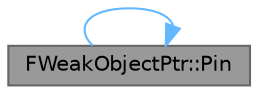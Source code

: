 digraph "FWeakObjectPtr::Pin"
{
 // INTERACTIVE_SVG=YES
 // LATEX_PDF_SIZE
  bgcolor="transparent";
  edge [fontname=Helvetica,fontsize=10,labelfontname=Helvetica,labelfontsize=10];
  node [fontname=Helvetica,fontsize=10,shape=box,height=0.2,width=0.4];
  rankdir="LR";
  Node1 [id="Node000001",label="FWeakObjectPtr::Pin",height=0.2,width=0.4,color="gray40", fillcolor="grey60", style="filled", fontcolor="black",tooltip="Get a strong object ptr to the weak pointer."];
  Node1 -> Node1 [id="edge1_Node000001_Node000001",color="steelblue1",style="solid",tooltip=" "];
}
